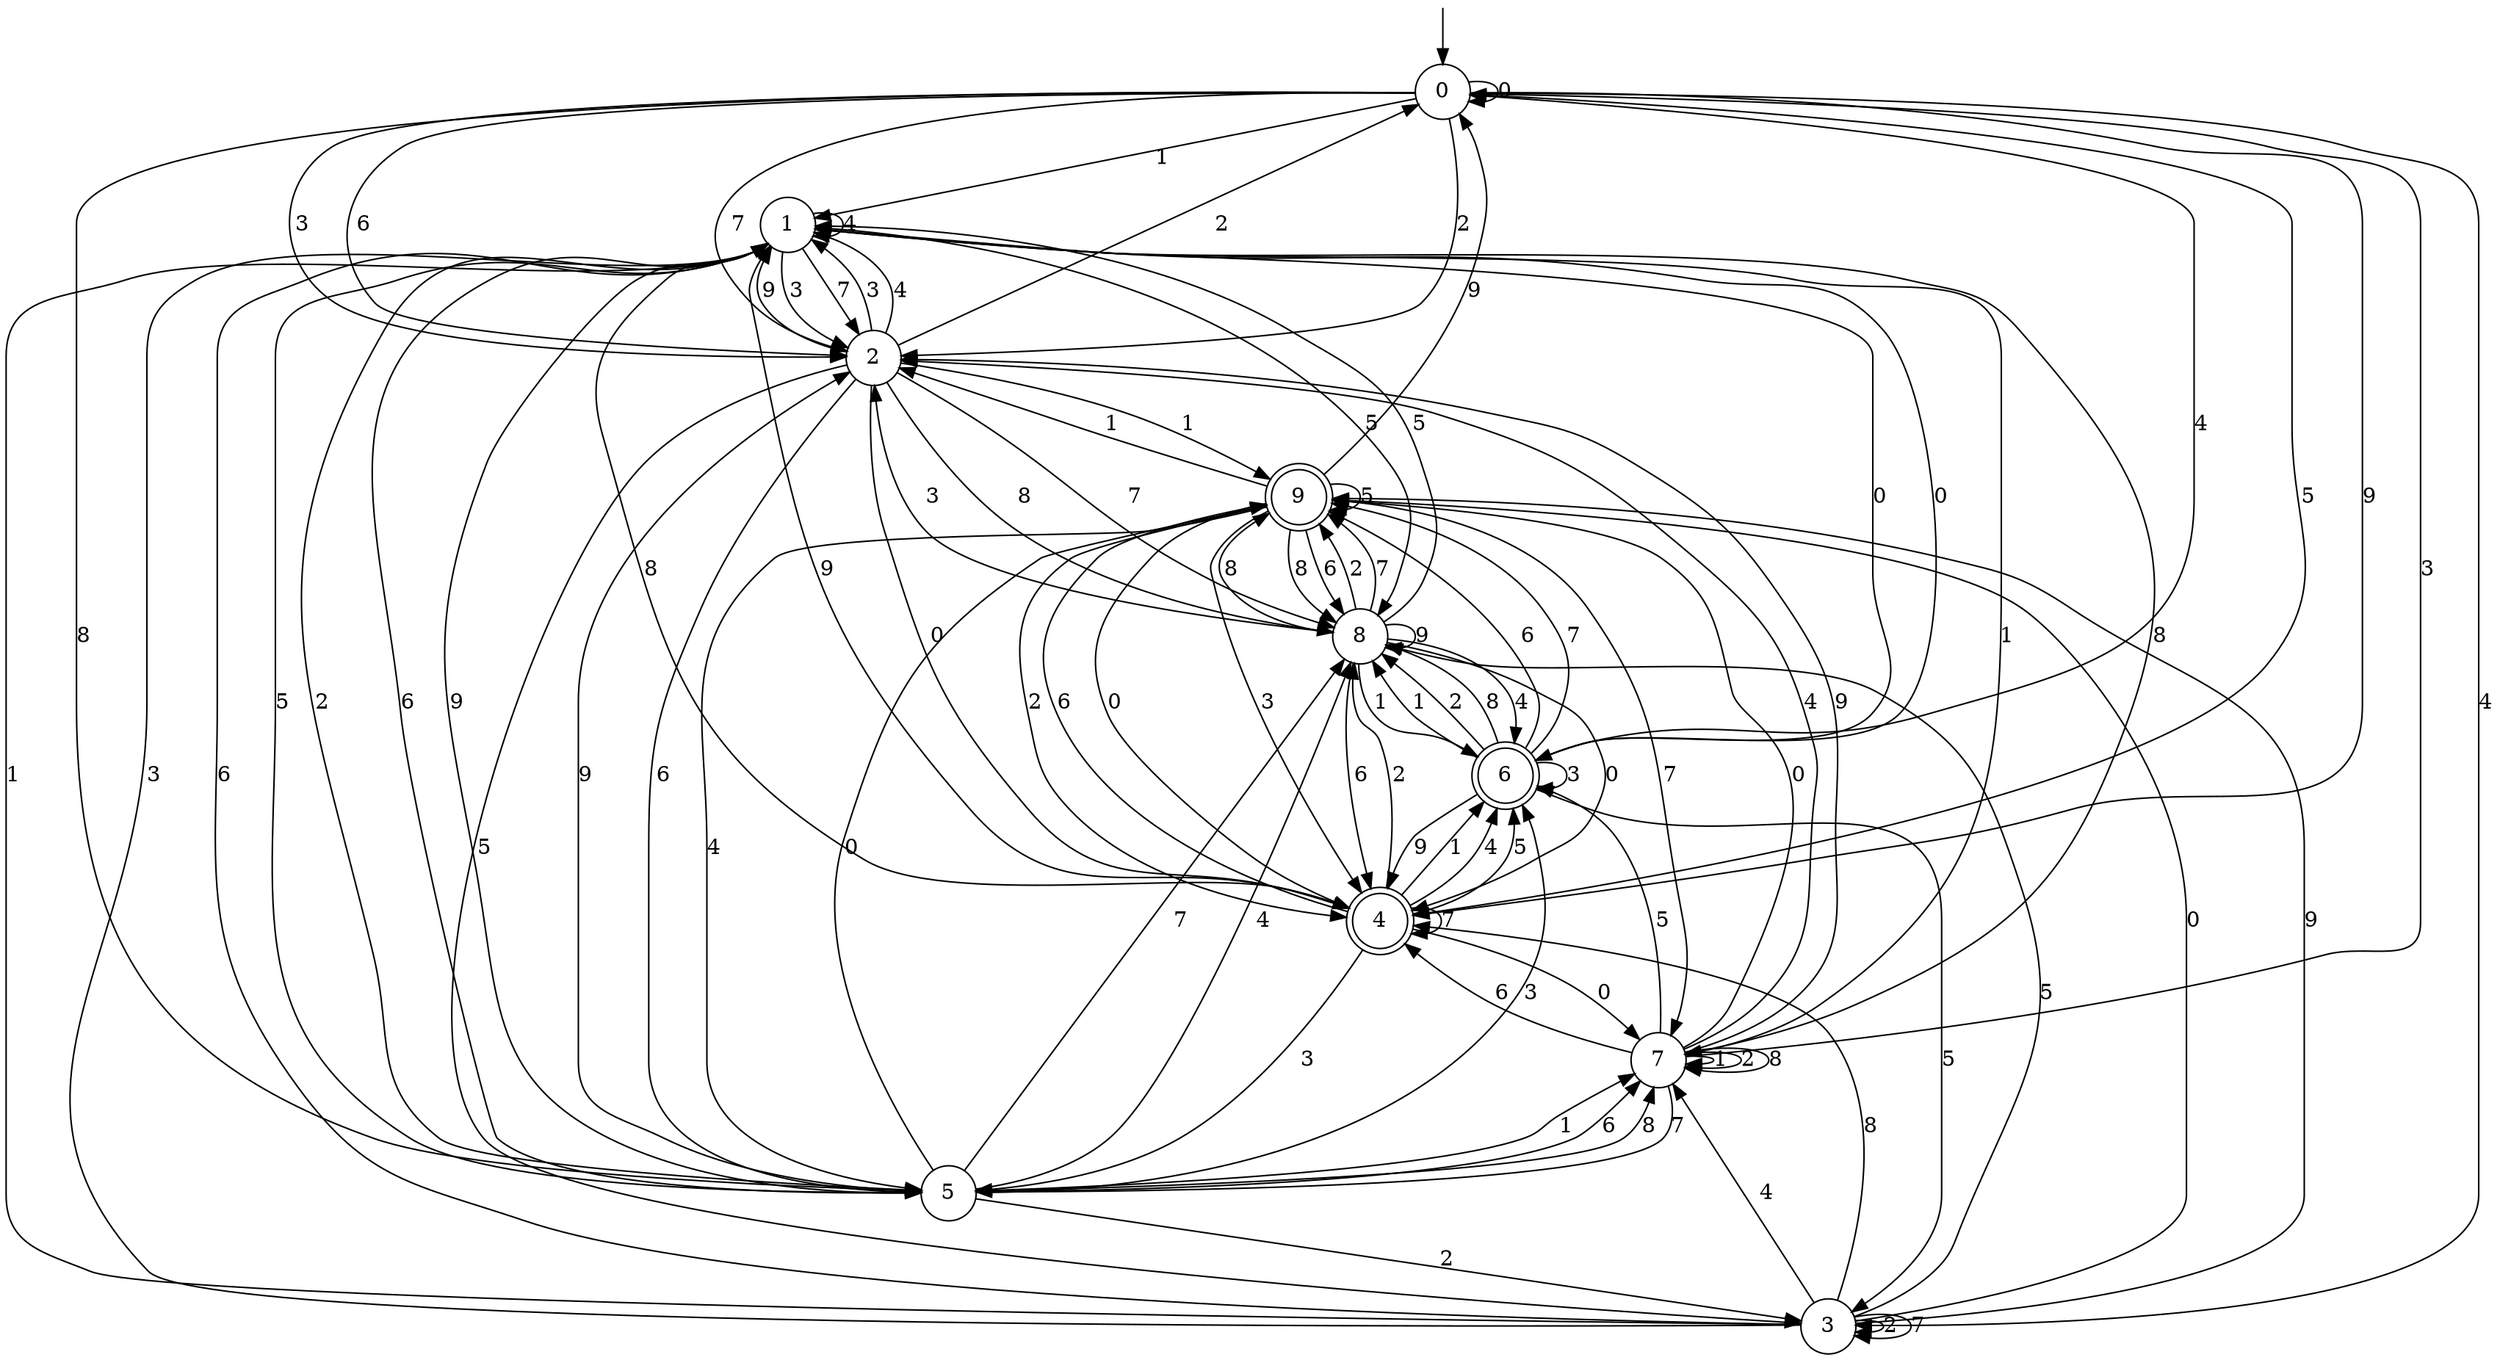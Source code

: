 digraph g {

	s0 [shape="circle" label="0"];
	s1 [shape="circle" label="1"];
	s2 [shape="circle" label="2"];
	s3 [shape="circle" label="3"];
	s4 [shape="doublecircle" label="4"];
	s5 [shape="circle" label="5"];
	s6 [shape="doublecircle" label="6"];
	s7 [shape="circle" label="7"];
	s8 [shape="circle" label="8"];
	s9 [shape="doublecircle" label="9"];
	s0 -> s0 [label="0"];
	s0 -> s1 [label="1"];
	s0 -> s2 [label="2"];
	s0 -> s2 [label="3"];
	s0 -> s3 [label="4"];
	s0 -> s4 [label="5"];
	s0 -> s2 [label="6"];
	s0 -> s2 [label="7"];
	s0 -> s5 [label="8"];
	s0 -> s4 [label="9"];
	s1 -> s6 [label="0"];
	s1 -> s7 [label="1"];
	s1 -> s5 [label="2"];
	s1 -> s2 [label="3"];
	s1 -> s1 [label="4"];
	s1 -> s8 [label="5"];
	s1 -> s5 [label="6"];
	s1 -> s2 [label="7"];
	s1 -> s7 [label="8"];
	s1 -> s5 [label="9"];
	s2 -> s4 [label="0"];
	s2 -> s9 [label="1"];
	s2 -> s0 [label="2"];
	s2 -> s1 [label="3"];
	s2 -> s1 [label="4"];
	s2 -> s3 [label="5"];
	s2 -> s5 [label="6"];
	s2 -> s8 [label="7"];
	s2 -> s8 [label="8"];
	s2 -> s1 [label="9"];
	s3 -> s9 [label="0"];
	s3 -> s1 [label="1"];
	s3 -> s3 [label="2"];
	s3 -> s1 [label="3"];
	s3 -> s7 [label="4"];
	s3 -> s8 [label="5"];
	s3 -> s1 [label="6"];
	s3 -> s3 [label="7"];
	s3 -> s4 [label="8"];
	s3 -> s9 [label="9"];
	s4 -> s7 [label="0"];
	s4 -> s6 [label="1"];
	s4 -> s8 [label="2"];
	s4 -> s5 [label="3"];
	s4 -> s6 [label="4"];
	s4 -> s6 [label="5"];
	s4 -> s9 [label="6"];
	s4 -> s4 [label="7"];
	s4 -> s1 [label="8"];
	s4 -> s1 [label="9"];
	s5 -> s9 [label="0"];
	s5 -> s7 [label="1"];
	s5 -> s3 [label="2"];
	s5 -> s6 [label="3"];
	s5 -> s8 [label="4"];
	s5 -> s1 [label="5"];
	s5 -> s7 [label="6"];
	s5 -> s8 [label="7"];
	s5 -> s7 [label="8"];
	s5 -> s2 [label="9"];
	s6 -> s1 [label="0"];
	s6 -> s8 [label="1"];
	s6 -> s8 [label="2"];
	s6 -> s6 [label="3"];
	s6 -> s0 [label="4"];
	s6 -> s3 [label="5"];
	s6 -> s9 [label="6"];
	s6 -> s9 [label="7"];
	s6 -> s8 [label="8"];
	s6 -> s4 [label="9"];
	s7 -> s9 [label="0"];
	s7 -> s7 [label="1"];
	s7 -> s7 [label="2"];
	s7 -> s0 [label="3"];
	s7 -> s2 [label="4"];
	s7 -> s6 [label="5"];
	s7 -> s4 [label="6"];
	s7 -> s5 [label="7"];
	s7 -> s7 [label="8"];
	s7 -> s2 [label="9"];
	s8 -> s4 [label="0"];
	s8 -> s6 [label="1"];
	s8 -> s9 [label="2"];
	s8 -> s2 [label="3"];
	s8 -> s6 [label="4"];
	s8 -> s1 [label="5"];
	s8 -> s4 [label="6"];
	s8 -> s9 [label="7"];
	s8 -> s9 [label="8"];
	s8 -> s8 [label="9"];
	s9 -> s4 [label="0"];
	s9 -> s2 [label="1"];
	s9 -> s4 [label="2"];
	s9 -> s4 [label="3"];
	s9 -> s5 [label="4"];
	s9 -> s9 [label="5"];
	s9 -> s8 [label="6"];
	s9 -> s7 [label="7"];
	s9 -> s8 [label="8"];
	s9 -> s0 [label="9"];

__start0 [label="" shape="none" width="0" height="0"];
__start0 -> s0;

}
